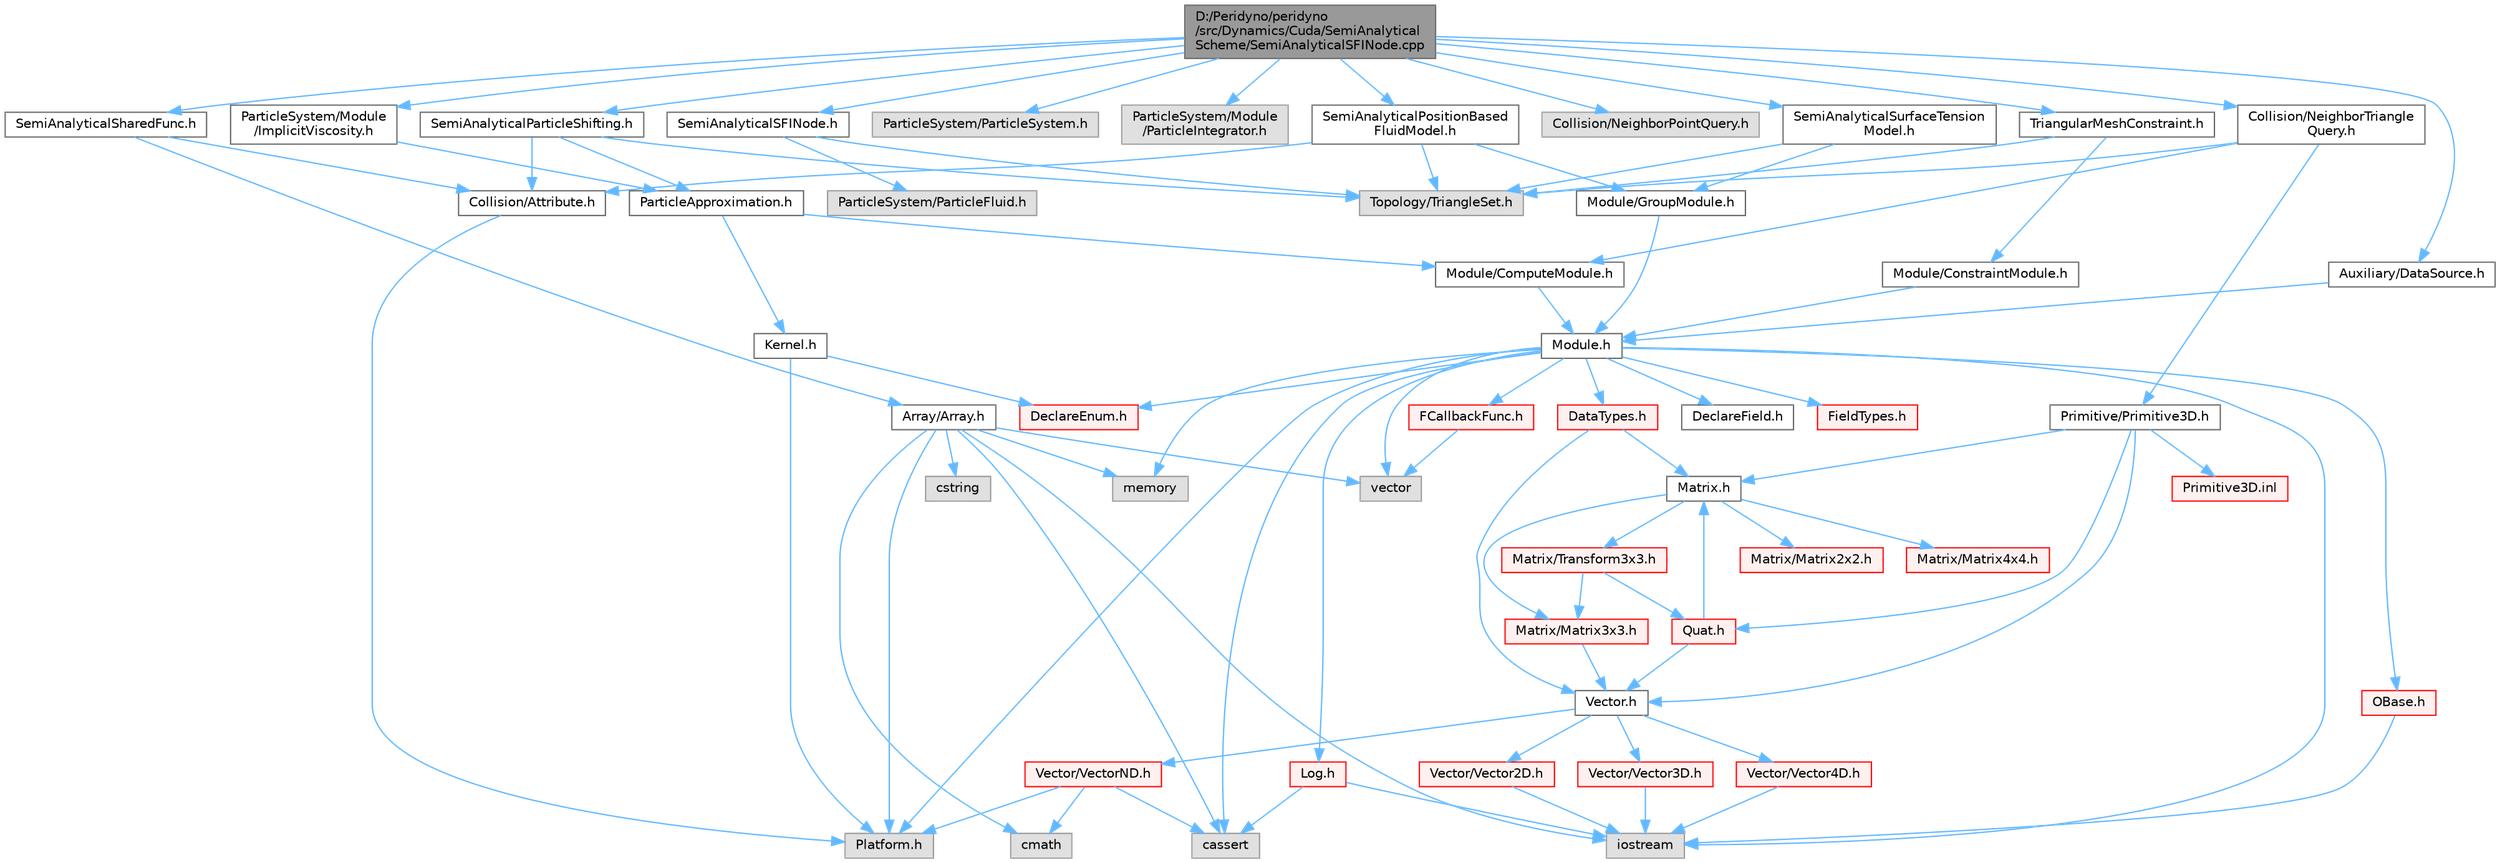 digraph "D:/Peridyno/peridyno/src/Dynamics/Cuda/SemiAnalyticalScheme/SemiAnalyticalSFINode.cpp"
{
 // LATEX_PDF_SIZE
  bgcolor="transparent";
  edge [fontname=Helvetica,fontsize=10,labelfontname=Helvetica,labelfontsize=10];
  node [fontname=Helvetica,fontsize=10,shape=box,height=0.2,width=0.4];
  Node1 [id="Node000001",label="D:/Peridyno/peridyno\l/src/Dynamics/Cuda/SemiAnalytical\lScheme/SemiAnalyticalSFINode.cpp",height=0.2,width=0.4,color="gray40", fillcolor="grey60", style="filled", fontcolor="black",tooltip=" "];
  Node1 -> Node2 [id="edge1_Node000001_Node000002",color="steelblue1",style="solid",tooltip=" "];
  Node2 [id="Node000002",label="SemiAnalyticalSFINode.h",height=0.2,width=0.4,color="grey40", fillcolor="white", style="filled",URL="$_semi_analytical_s_f_i_node_8h.html",tooltip=" "];
  Node2 -> Node3 [id="edge2_Node000002_Node000003",color="steelblue1",style="solid",tooltip=" "];
  Node3 [id="Node000003",label="ParticleSystem/ParticleFluid.h",height=0.2,width=0.4,color="grey60", fillcolor="#E0E0E0", style="filled",tooltip=" "];
  Node2 -> Node4 [id="edge3_Node000002_Node000004",color="steelblue1",style="solid",tooltip=" "];
  Node4 [id="Node000004",label="Topology/TriangleSet.h",height=0.2,width=0.4,color="grey60", fillcolor="#E0E0E0", style="filled",tooltip=" "];
  Node1 -> Node5 [id="edge4_Node000001_Node000005",color="steelblue1",style="solid",tooltip=" "];
  Node5 [id="Node000005",label="SemiAnalyticalSharedFunc.h",height=0.2,width=0.4,color="grey40", fillcolor="white", style="filled",URL="$_semi_analytical_shared_func_8h.html",tooltip=" "];
  Node5 -> Node6 [id="edge5_Node000005_Node000006",color="steelblue1",style="solid",tooltip=" "];
  Node6 [id="Node000006",label="Array/Array.h",height=0.2,width=0.4,color="grey40", fillcolor="white", style="filled",URL="$_array_8h.html",tooltip=" "];
  Node6 -> Node7 [id="edge6_Node000006_Node000007",color="steelblue1",style="solid",tooltip=" "];
  Node7 [id="Node000007",label="Platform.h",height=0.2,width=0.4,color="grey60", fillcolor="#E0E0E0", style="filled",tooltip=" "];
  Node6 -> Node8 [id="edge7_Node000006_Node000008",color="steelblue1",style="solid",tooltip=" "];
  Node8 [id="Node000008",label="cassert",height=0.2,width=0.4,color="grey60", fillcolor="#E0E0E0", style="filled",tooltip=" "];
  Node6 -> Node9 [id="edge8_Node000006_Node000009",color="steelblue1",style="solid",tooltip=" "];
  Node9 [id="Node000009",label="vector",height=0.2,width=0.4,color="grey60", fillcolor="#E0E0E0", style="filled",tooltip=" "];
  Node6 -> Node10 [id="edge9_Node000006_Node000010",color="steelblue1",style="solid",tooltip=" "];
  Node10 [id="Node000010",label="iostream",height=0.2,width=0.4,color="grey60", fillcolor="#E0E0E0", style="filled",tooltip=" "];
  Node6 -> Node11 [id="edge10_Node000006_Node000011",color="steelblue1",style="solid",tooltip=" "];
  Node11 [id="Node000011",label="cstring",height=0.2,width=0.4,color="grey60", fillcolor="#E0E0E0", style="filled",tooltip=" "];
  Node6 -> Node12 [id="edge11_Node000006_Node000012",color="steelblue1",style="solid",tooltip=" "];
  Node12 [id="Node000012",label="memory",height=0.2,width=0.4,color="grey60", fillcolor="#E0E0E0", style="filled",tooltip=" "];
  Node6 -> Node13 [id="edge12_Node000006_Node000013",color="steelblue1",style="solid",tooltip=" "];
  Node13 [id="Node000013",label="cmath",height=0.2,width=0.4,color="grey60", fillcolor="#E0E0E0", style="filled",tooltip=" "];
  Node5 -> Node14 [id="edge13_Node000005_Node000014",color="steelblue1",style="solid",tooltip=" "];
  Node14 [id="Node000014",label="Collision/Attribute.h",height=0.2,width=0.4,color="grey40", fillcolor="white", style="filled",URL="$_attribute_8h.html",tooltip=" "];
  Node14 -> Node7 [id="edge14_Node000014_Node000007",color="steelblue1",style="solid",tooltip=" "];
  Node1 -> Node15 [id="edge15_Node000001_Node000015",color="steelblue1",style="solid",tooltip=" "];
  Node15 [id="Node000015",label="SemiAnalyticalSurfaceTension\lModel.h",height=0.2,width=0.4,color="grey40", fillcolor="white", style="filled",URL="$_semi_analytical_surface_tension_model_8h.html",tooltip=" "];
  Node15 -> Node16 [id="edge16_Node000015_Node000016",color="steelblue1",style="solid",tooltip=" "];
  Node16 [id="Node000016",label="Module/GroupModule.h",height=0.2,width=0.4,color="grey40", fillcolor="white", style="filled",URL="$_group_module_8h.html",tooltip=" "];
  Node16 -> Node17 [id="edge17_Node000016_Node000017",color="steelblue1",style="solid",tooltip=" "];
  Node17 [id="Node000017",label="Module.h",height=0.2,width=0.4,color="grey40", fillcolor="white", style="filled",URL="$_module_8h.html",tooltip=" "];
  Node17 -> Node7 [id="edge18_Node000017_Node000007",color="steelblue1",style="solid",tooltip=" "];
  Node17 -> Node12 [id="edge19_Node000017_Node000012",color="steelblue1",style="solid",tooltip=" "];
  Node17 -> Node9 [id="edge20_Node000017_Node000009",color="steelblue1",style="solid",tooltip=" "];
  Node17 -> Node8 [id="edge21_Node000017_Node000008",color="steelblue1",style="solid",tooltip=" "];
  Node17 -> Node10 [id="edge22_Node000017_Node000010",color="steelblue1",style="solid",tooltip=" "];
  Node17 -> Node18 [id="edge23_Node000017_Node000018",color="steelblue1",style="solid",tooltip=" "];
  Node18 [id="Node000018",label="OBase.h",height=0.2,width=0.4,color="red", fillcolor="#FFF0F0", style="filled",URL="$_o_base_8h.html",tooltip=" "];
  Node18 -> Node10 [id="edge24_Node000018_Node000010",color="steelblue1",style="solid",tooltip=" "];
  Node17 -> Node28 [id="edge25_Node000017_Node000028",color="steelblue1",style="solid",tooltip=" "];
  Node28 [id="Node000028",label="Log.h",height=0.2,width=0.4,color="red", fillcolor="#FFF0F0", style="filled",URL="$_log_8h.html",tooltip=" "];
  Node28 -> Node10 [id="edge26_Node000028_Node000010",color="steelblue1",style="solid",tooltip=" "];
  Node28 -> Node8 [id="edge27_Node000028_Node000008",color="steelblue1",style="solid",tooltip=" "];
  Node17 -> Node37 [id="edge28_Node000017_Node000037",color="steelblue1",style="solid",tooltip=" "];
  Node37 [id="Node000037",label="DataTypes.h",height=0.2,width=0.4,color="red", fillcolor="#FFF0F0", style="filled",URL="$_data_types_8h.html",tooltip=" "];
  Node37 -> Node38 [id="edge29_Node000037_Node000038",color="steelblue1",style="solid",tooltip=" "];
  Node38 [id="Node000038",label="Vector.h",height=0.2,width=0.4,color="grey40", fillcolor="white", style="filled",URL="$_vector_8h.html",tooltip=" "];
  Node38 -> Node39 [id="edge30_Node000038_Node000039",color="steelblue1",style="solid",tooltip=" "];
  Node39 [id="Node000039",label="Vector/Vector2D.h",height=0.2,width=0.4,color="red", fillcolor="#FFF0F0", style="filled",URL="$_vector2_d_8h.html",tooltip=" "];
  Node39 -> Node10 [id="edge31_Node000039_Node000010",color="steelblue1",style="solid",tooltip=" "];
  Node38 -> Node45 [id="edge32_Node000038_Node000045",color="steelblue1",style="solid",tooltip=" "];
  Node45 [id="Node000045",label="Vector/Vector3D.h",height=0.2,width=0.4,color="red", fillcolor="#FFF0F0", style="filled",URL="$_vector3_d_8h.html",tooltip=" "];
  Node45 -> Node10 [id="edge33_Node000045_Node000010",color="steelblue1",style="solid",tooltip=" "];
  Node38 -> Node48 [id="edge34_Node000038_Node000048",color="steelblue1",style="solid",tooltip=" "];
  Node48 [id="Node000048",label="Vector/Vector4D.h",height=0.2,width=0.4,color="red", fillcolor="#FFF0F0", style="filled",URL="$_vector4_d_8h.html",tooltip=" "];
  Node48 -> Node10 [id="edge35_Node000048_Node000010",color="steelblue1",style="solid",tooltip=" "];
  Node38 -> Node51 [id="edge36_Node000038_Node000051",color="steelblue1",style="solid",tooltip=" "];
  Node51 [id="Node000051",label="Vector/VectorND.h",height=0.2,width=0.4,color="red", fillcolor="#FFF0F0", style="filled",URL="$_vector_n_d_8h.html",tooltip=" "];
  Node51 -> Node13 [id="edge37_Node000051_Node000013",color="steelblue1",style="solid",tooltip=" "];
  Node51 -> Node8 [id="edge38_Node000051_Node000008",color="steelblue1",style="solid",tooltip=" "];
  Node51 -> Node7 [id="edge39_Node000051_Node000007",color="steelblue1",style="solid",tooltip=" "];
  Node37 -> Node56 [id="edge40_Node000037_Node000056",color="steelblue1",style="solid",tooltip=" "];
  Node56 [id="Node000056",label="Matrix.h",height=0.2,width=0.4,color="grey40", fillcolor="white", style="filled",URL="$_matrix_8h.html",tooltip=" "];
  Node56 -> Node57 [id="edge41_Node000056_Node000057",color="steelblue1",style="solid",tooltip=" "];
  Node57 [id="Node000057",label="Matrix/Matrix2x2.h",height=0.2,width=0.4,color="red", fillcolor="#FFF0F0", style="filled",URL="$_matrix2x2_8h.html",tooltip=" "];
  Node56 -> Node62 [id="edge42_Node000056_Node000062",color="steelblue1",style="solid",tooltip=" "];
  Node62 [id="Node000062",label="Matrix/Matrix3x3.h",height=0.2,width=0.4,color="red", fillcolor="#FFF0F0", style="filled",URL="$_matrix3x3_8h.html",tooltip=" "];
  Node62 -> Node38 [id="edge43_Node000062_Node000038",color="steelblue1",style="solid",tooltip=" "];
  Node56 -> Node65 [id="edge44_Node000056_Node000065",color="steelblue1",style="solid",tooltip=" "];
  Node65 [id="Node000065",label="Matrix/Matrix4x4.h",height=0.2,width=0.4,color="red", fillcolor="#FFF0F0", style="filled",URL="$_matrix4x4_8h.html",tooltip=" "];
  Node56 -> Node68 [id="edge45_Node000056_Node000068",color="steelblue1",style="solid",tooltip=" "];
  Node68 [id="Node000068",label="Matrix/Transform3x3.h",height=0.2,width=0.4,color="red", fillcolor="#FFF0F0", style="filled",URL="$_transform3x3_8h.html",tooltip=" "];
  Node68 -> Node69 [id="edge46_Node000068_Node000069",color="steelblue1",style="solid",tooltip=" "];
  Node69 [id="Node000069",label="Quat.h",height=0.2,width=0.4,color="red", fillcolor="#FFF0F0", style="filled",URL="$_quat_8h.html",tooltip="Implementation of quaternion."];
  Node69 -> Node38 [id="edge47_Node000069_Node000038",color="steelblue1",style="solid",tooltip=" "];
  Node69 -> Node56 [id="edge48_Node000069_Node000056",color="steelblue1",style="solid",tooltip=" "];
  Node68 -> Node62 [id="edge49_Node000068_Node000062",color="steelblue1",style="solid",tooltip=" "];
  Node17 -> Node77 [id="edge50_Node000017_Node000077",color="steelblue1",style="solid",tooltip=" "];
  Node77 [id="Node000077",label="DeclareEnum.h",height=0.2,width=0.4,color="red", fillcolor="#FFF0F0", style="filled",URL="$_declare_enum_8h.html",tooltip=" "];
  Node17 -> Node90 [id="edge51_Node000017_Node000090",color="steelblue1",style="solid",tooltip=" "];
  Node90 [id="Node000090",label="DeclareField.h",height=0.2,width=0.4,color="grey40", fillcolor="white", style="filled",URL="$_declare_field_8h.html",tooltip=" "];
  Node17 -> Node91 [id="edge52_Node000017_Node000091",color="steelblue1",style="solid",tooltip=" "];
  Node91 [id="Node000091",label="FCallbackFunc.h",height=0.2,width=0.4,color="red", fillcolor="#FFF0F0", style="filled",URL="$_f_callback_func_8h.html",tooltip=" "];
  Node91 -> Node9 [id="edge53_Node000091_Node000009",color="steelblue1",style="solid",tooltip=" "];
  Node17 -> Node92 [id="edge54_Node000017_Node000092",color="steelblue1",style="solid",tooltip=" "];
  Node92 [id="Node000092",label="FieldTypes.h",height=0.2,width=0.4,color="red", fillcolor="#FFF0F0", style="filled",URL="$_field_types_8h.html",tooltip=" "];
  Node15 -> Node4 [id="edge55_Node000015_Node000004",color="steelblue1",style="solid",tooltip=" "];
  Node1 -> Node94 [id="edge56_Node000001_Node000094",color="steelblue1",style="solid",tooltip=" "];
  Node94 [id="Node000094",label="SemiAnalyticalPositionBased\lFluidModel.h",height=0.2,width=0.4,color="grey40", fillcolor="white", style="filled",URL="$_semi_analytical_position_based_fluid_model_8h.html",tooltip=" "];
  Node94 -> Node16 [id="edge57_Node000094_Node000016",color="steelblue1",style="solid",tooltip=" "];
  Node94 -> Node14 [id="edge58_Node000094_Node000014",color="steelblue1",style="solid",tooltip=" "];
  Node94 -> Node4 [id="edge59_Node000094_Node000004",color="steelblue1",style="solid",tooltip=" "];
  Node1 -> Node95 [id="edge60_Node000001_Node000095",color="steelblue1",style="solid",tooltip=" "];
  Node95 [id="Node000095",label="ParticleSystem/ParticleSystem.h",height=0.2,width=0.4,color="grey60", fillcolor="#E0E0E0", style="filled",tooltip=" "];
  Node1 -> Node96 [id="edge61_Node000001_Node000096",color="steelblue1",style="solid",tooltip=" "];
  Node96 [id="Node000096",label="ParticleSystem/Module\l/ParticleIntegrator.h",height=0.2,width=0.4,color="grey60", fillcolor="#E0E0E0", style="filled",tooltip=" "];
  Node1 -> Node97 [id="edge62_Node000001_Node000097",color="steelblue1",style="solid",tooltip=" "];
  Node97 [id="Node000097",label="ParticleSystem/Module\l/ImplicitViscosity.h",height=0.2,width=0.4,color="grey40", fillcolor="white", style="filled",URL="$_implicit_viscosity_8h.html",tooltip=" "];
  Node97 -> Node98 [id="edge63_Node000097_Node000098",color="steelblue1",style="solid",tooltip=" "];
  Node98 [id="Node000098",label="ParticleApproximation.h",height=0.2,width=0.4,color="grey40", fillcolor="white", style="filled",URL="$_particle_approximation_8h.html",tooltip=" "];
  Node98 -> Node99 [id="edge64_Node000098_Node000099",color="steelblue1",style="solid",tooltip=" "];
  Node99 [id="Node000099",label="Module/ComputeModule.h",height=0.2,width=0.4,color="grey40", fillcolor="white", style="filled",URL="$_compute_module_8h.html",tooltip=" "];
  Node99 -> Node17 [id="edge65_Node000099_Node000017",color="steelblue1",style="solid",tooltip=" "];
  Node98 -> Node100 [id="edge66_Node000098_Node000100",color="steelblue1",style="solid",tooltip=" "];
  Node100 [id="Node000100",label="Kernel.h",height=0.2,width=0.4,color="grey40", fillcolor="white", style="filled",URL="$_kernel_8h.html",tooltip=" "];
  Node100 -> Node7 [id="edge67_Node000100_Node000007",color="steelblue1",style="solid",tooltip=" "];
  Node100 -> Node77 [id="edge68_Node000100_Node000077",color="steelblue1",style="solid",tooltip=" "];
  Node1 -> Node101 [id="edge69_Node000001_Node000101",color="steelblue1",style="solid",tooltip=" "];
  Node101 [id="Node000101",label="Collision/NeighborPointQuery.h",height=0.2,width=0.4,color="grey60", fillcolor="#E0E0E0", style="filled",tooltip=" "];
  Node1 -> Node102 [id="edge70_Node000001_Node000102",color="steelblue1",style="solid",tooltip=" "];
  Node102 [id="Node000102",label="Collision/NeighborTriangle\lQuery.h",height=0.2,width=0.4,color="grey40", fillcolor="white", style="filled",URL="$_neighbor_triangle_query_8h.html",tooltip=" "];
  Node102 -> Node99 [id="edge71_Node000102_Node000099",color="steelblue1",style="solid",tooltip=" "];
  Node102 -> Node4 [id="edge72_Node000102_Node000004",color="steelblue1",style="solid",tooltip=" "];
  Node102 -> Node103 [id="edge73_Node000102_Node000103",color="steelblue1",style="solid",tooltip=" "];
  Node103 [id="Node000103",label="Primitive/Primitive3D.h",height=0.2,width=0.4,color="grey40", fillcolor="white", style="filled",URL="$_primitive3_d_8h.html",tooltip=" "];
  Node103 -> Node38 [id="edge74_Node000103_Node000038",color="steelblue1",style="solid",tooltip=" "];
  Node103 -> Node56 [id="edge75_Node000103_Node000056",color="steelblue1",style="solid",tooltip=" "];
  Node103 -> Node69 [id="edge76_Node000103_Node000069",color="steelblue1",style="solid",tooltip=" "];
  Node103 -> Node104 [id="edge77_Node000103_Node000104",color="steelblue1",style="solid",tooltip=" "];
  Node104 [id="Node000104",label="Primitive3D.inl",height=0.2,width=0.4,color="red", fillcolor="#FFF0F0", style="filled",URL="$_primitive3_d_8inl.html",tooltip=" "];
  Node1 -> Node107 [id="edge78_Node000001_Node000107",color="steelblue1",style="solid",tooltip=" "];
  Node107 [id="Node000107",label="SemiAnalyticalParticleShifting.h",height=0.2,width=0.4,color="grey40", fillcolor="white", style="filled",URL="$_semi_analytical_particle_shifting_8h.html",tooltip=" "];
  Node107 -> Node4 [id="edge79_Node000107_Node000004",color="steelblue1",style="solid",tooltip=" "];
  Node107 -> Node14 [id="edge80_Node000107_Node000014",color="steelblue1",style="solid",tooltip=" "];
  Node107 -> Node98 [id="edge81_Node000107_Node000098",color="steelblue1",style="solid",tooltip=" "];
  Node1 -> Node108 [id="edge82_Node000001_Node000108",color="steelblue1",style="solid",tooltip=" "];
  Node108 [id="Node000108",label="TriangularMeshConstraint.h",height=0.2,width=0.4,color="grey40", fillcolor="white", style="filled",URL="$_triangular_mesh_constraint_8h.html",tooltip=" "];
  Node108 -> Node109 [id="edge83_Node000108_Node000109",color="steelblue1",style="solid",tooltip=" "];
  Node109 [id="Node000109",label="Module/ConstraintModule.h",height=0.2,width=0.4,color="grey40", fillcolor="white", style="filled",URL="$_constraint_module_8h.html",tooltip=" "];
  Node109 -> Node17 [id="edge84_Node000109_Node000017",color="steelblue1",style="solid",tooltip=" "];
  Node108 -> Node4 [id="edge85_Node000108_Node000004",color="steelblue1",style="solid",tooltip=" "];
  Node1 -> Node110 [id="edge86_Node000001_Node000110",color="steelblue1",style="solid",tooltip=" "];
  Node110 [id="Node000110",label="Auxiliary/DataSource.h",height=0.2,width=0.4,color="grey40", fillcolor="white", style="filled",URL="$_data_source_8h.html",tooltip=" "];
  Node110 -> Node17 [id="edge87_Node000110_Node000017",color="steelblue1",style="solid",tooltip=" "];
}
